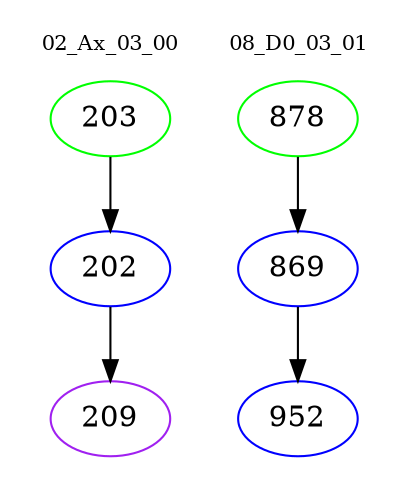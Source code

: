 digraph{
subgraph cluster_0 {
color = white
label = "02_Ax_03_00";
fontsize=10;
T0_203 [label="203", color="green"]
T0_203 -> T0_202 [color="black"]
T0_202 [label="202", color="blue"]
T0_202 -> T0_209 [color="black"]
T0_209 [label="209", color="purple"]
}
subgraph cluster_1 {
color = white
label = "08_D0_03_01";
fontsize=10;
T1_878 [label="878", color="green"]
T1_878 -> T1_869 [color="black"]
T1_869 [label="869", color="blue"]
T1_869 -> T1_952 [color="black"]
T1_952 [label="952", color="blue"]
}
}
